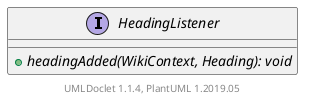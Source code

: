 @startuml

    interface HeadingListener [[HeadingListener.html]] {
        {abstract} +headingAdded(WikiContext, Heading): void
    }


    center footer UMLDoclet 1.1.4, PlantUML 1.2019.05
@enduml
